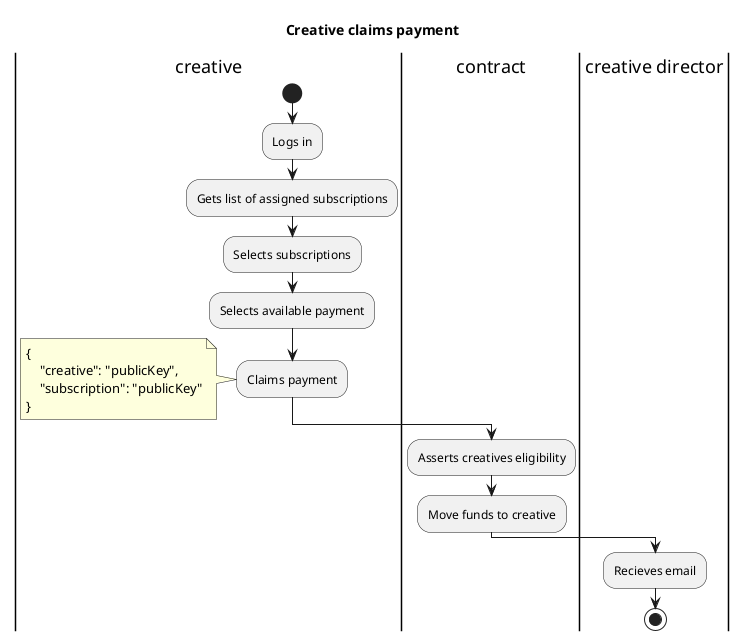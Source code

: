 @startuml
title "Creative claims payment"
|creative|
start
:Logs in;
:Gets list of assigned subscriptions;
:Selects subscriptions;
:Selects available payment;
:Claims payment;
note left
    {
        "creative": "publicKey",
        "subscription": "publicKey"
    }
end note
|contract|
:Asserts creatives eligibility;
:Move funds to creative;
|creative director|
:Recieves email;
stop
@enduml
